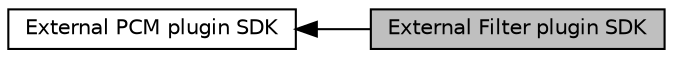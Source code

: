 digraph "External Filter plugin SDK"
{
  edge [fontname="Helvetica",fontsize="10",labelfontname="Helvetica",labelfontsize="10"];
  node [fontname="Helvetica",fontsize="10",shape=record];
  rankdir=LR;
  Node0 [label="External Filter plugin SDK",height=0.2,width=0.4,color="black", fillcolor="grey75", style="filled", fontcolor="black"];
  Node1 [label="External PCM plugin SDK",height=0.2,width=0.4,color="black", fillcolor="white", style="filled",URL="$group___plugin___s_d_k.html"];
  Node1->Node0 [shape=plaintext, dir="back", style="solid"];
}
